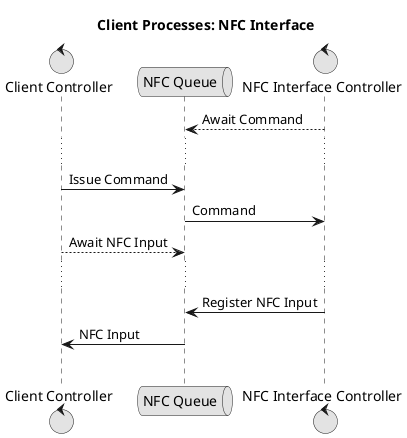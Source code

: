 @startuml
skinparam linetype ortho
' elft to right direction
title: Client Processes: NFC Interface
skinparam monochrome true

control "Client Controller" as cc
queue "NFC Queue" as q
control "NFC Interface Controller" as nfc

nfc --> q: Await Command
...
cc -> q: Issue Command
q -> nfc: Command
cc --> q: Await NFC Input
...
nfc -> q: Register NFC Input
q -> cc: NFC Input

|||
@enduml

